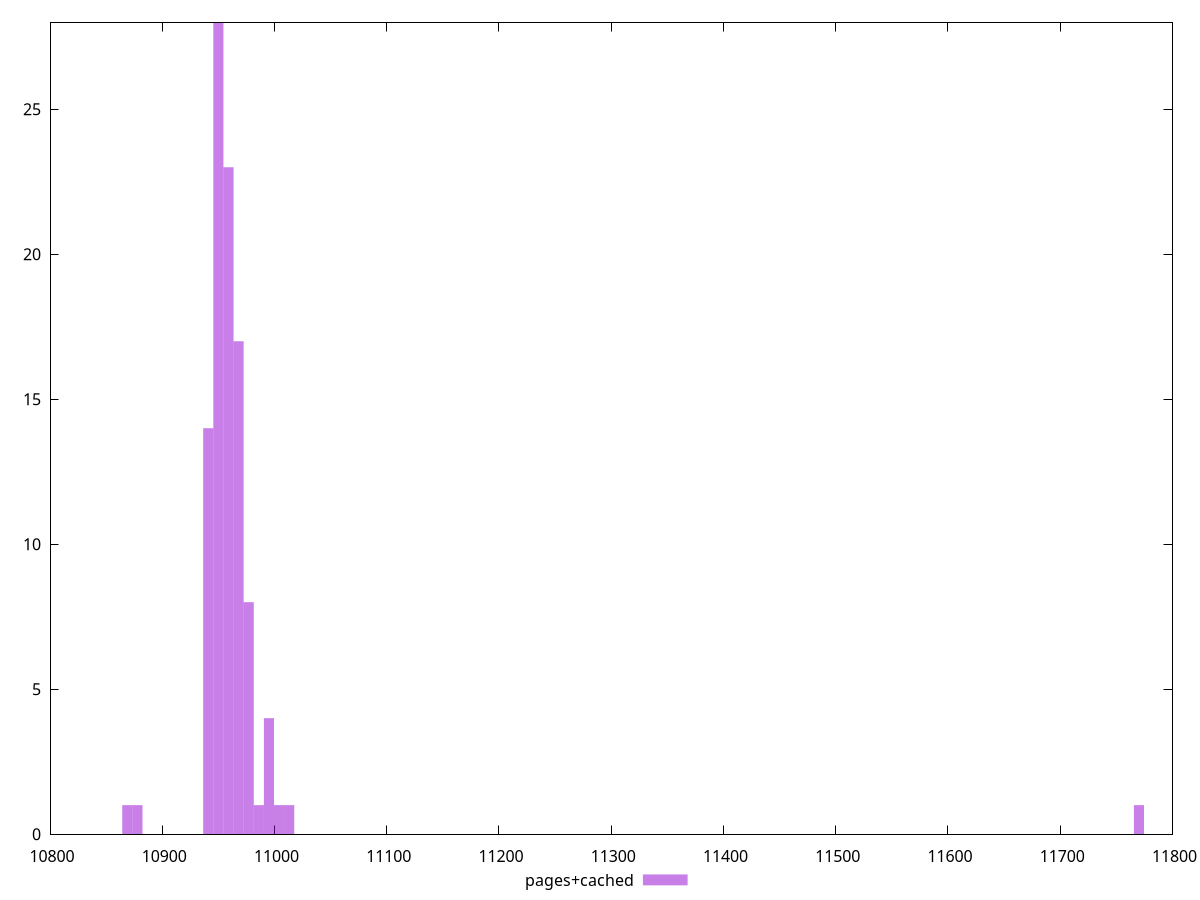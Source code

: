 $_pagesCached <<EOF
11770.110970687363 1
10877.889694961446 1
10995.050064501213 4
10940.976047790551 14
10959.000720027438 23
10949.988383908994 28
10968.013056145883 17
11013.074736738101 1
10977.025392264326 8
10868.877358843001 1
11004.062400619656 1
10986.03772838277 1
EOF
set key outside below
set terminal pngcairo
set output "report_00005_2020-11-02T22-26-11.212Z/metrics/pages+cached//raw_hist.png"
set yrange [0:28]
set boxwidth 9.012336118443617
set style fill transparent solid 0.5 noborder
plot $_pagesCached title "pages+cached" with boxes ,